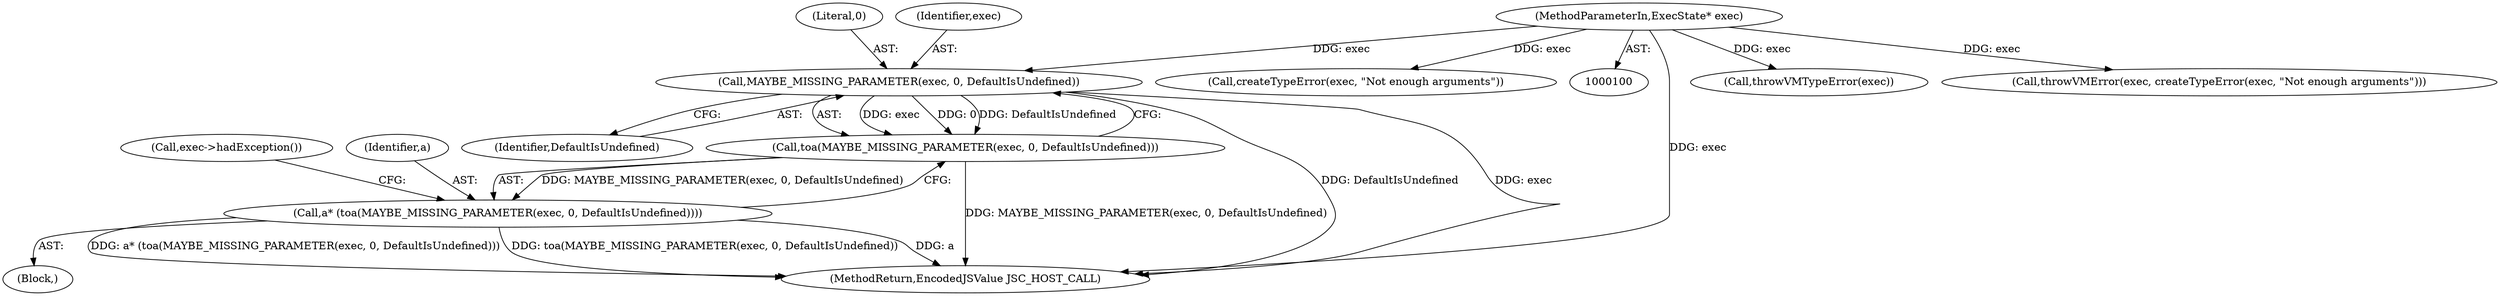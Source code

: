 digraph "0_Chrome_b944f670bb7a8a919daac497a4ea0536c954c201_25@pointer" {
"1000140" [label="(Call,MAYBE_MISSING_PARAMETER(exec, 0, DefaultIsUndefined))"];
"1000101" [label="(MethodParameterIn,ExecState* exec)"];
"1000139" [label="(Call,toa(MAYBE_MISSING_PARAMETER(exec, 0, DefaultIsUndefined)))"];
"1000137" [label="(Call,a* (toa(MAYBE_MISSING_PARAMETER(exec, 0, DefaultIsUndefined))))"];
"1000153" [label="(MethodReturn,EncodedJSValue JSC_HOST_CALL)"];
"1000102" [label="(Block,)"];
"1000101" [label="(MethodParameterIn,ExecState* exec)"];
"1000145" [label="(Call,exec->hadException())"];
"1000140" [label="(Call,MAYBE_MISSING_PARAMETER(exec, 0, DefaultIsUndefined))"];
"1000142" [label="(Literal,0)"];
"1000113" [label="(Call,throwVMTypeError(exec))"];
"1000132" [label="(Call,throwVMError(exec, createTypeError(exec, \"Not enough arguments\")))"];
"1000137" [label="(Call,a* (toa(MAYBE_MISSING_PARAMETER(exec, 0, DefaultIsUndefined))))"];
"1000139" [label="(Call,toa(MAYBE_MISSING_PARAMETER(exec, 0, DefaultIsUndefined)))"];
"1000141" [label="(Identifier,exec)"];
"1000134" [label="(Call,createTypeError(exec, \"Not enough arguments\"))"];
"1000143" [label="(Identifier,DefaultIsUndefined)"];
"1000138" [label="(Identifier,a)"];
"1000140" -> "1000139"  [label="AST: "];
"1000140" -> "1000143"  [label="CFG: "];
"1000141" -> "1000140"  [label="AST: "];
"1000142" -> "1000140"  [label="AST: "];
"1000143" -> "1000140"  [label="AST: "];
"1000139" -> "1000140"  [label="CFG: "];
"1000140" -> "1000153"  [label="DDG: exec"];
"1000140" -> "1000153"  [label="DDG: DefaultIsUndefined"];
"1000140" -> "1000139"  [label="DDG: exec"];
"1000140" -> "1000139"  [label="DDG: 0"];
"1000140" -> "1000139"  [label="DDG: DefaultIsUndefined"];
"1000101" -> "1000140"  [label="DDG: exec"];
"1000101" -> "1000100"  [label="AST: "];
"1000101" -> "1000153"  [label="DDG: exec"];
"1000101" -> "1000113"  [label="DDG: exec"];
"1000101" -> "1000132"  [label="DDG: exec"];
"1000101" -> "1000134"  [label="DDG: exec"];
"1000139" -> "1000137"  [label="AST: "];
"1000137" -> "1000139"  [label="CFG: "];
"1000139" -> "1000153"  [label="DDG: MAYBE_MISSING_PARAMETER(exec, 0, DefaultIsUndefined)"];
"1000139" -> "1000137"  [label="DDG: MAYBE_MISSING_PARAMETER(exec, 0, DefaultIsUndefined)"];
"1000137" -> "1000102"  [label="AST: "];
"1000138" -> "1000137"  [label="AST: "];
"1000145" -> "1000137"  [label="CFG: "];
"1000137" -> "1000153"  [label="DDG: toa(MAYBE_MISSING_PARAMETER(exec, 0, DefaultIsUndefined))"];
"1000137" -> "1000153"  [label="DDG: a"];
"1000137" -> "1000153"  [label="DDG: a* (toa(MAYBE_MISSING_PARAMETER(exec, 0, DefaultIsUndefined)))"];
}
